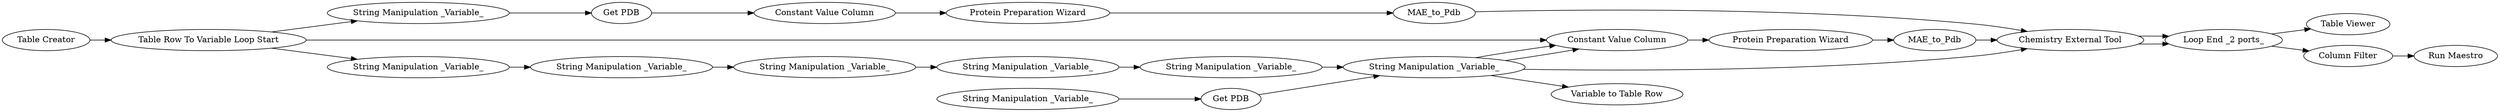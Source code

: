 digraph {
	15054 [label="Table Creator"]
	15081 [label="Table Viewer"]
	15082 [label="Chemistry External Tool"]
	15085 [label="Protein Preparation Wizard"]
	15086 [label=MAE_to_Pdb]
	15087 [label="Run Maestro"]
	15088 [label=MAE_to_Pdb]
	15057 [label="Get PDB"]
	15058 [label="String Manipulation _Variable_"]
	15061 [label="Constant Value Column"]
	15070 [label="Constant Value Column"]
	15072 [label="Get PDB"]
	15074 [label="String Manipulation _Variable_"]
	15075 [label="Constant Value Column"]
	15091 [label="Table Row To Variable Loop Start"]
	15092 [label="Protein Preparation Wizard"]
	15064 [label="String Manipulation _Variable_"]
	15065 [label="String Manipulation _Variable_"]
	15066 [label="String Manipulation _Variable_"]
	15067 [label="String Manipulation _Variable_"]
	15068 [label="String Manipulation _Variable_"]
	15069 [label="Variable to Table Row"]
	15070 [label="String Manipulation _Variable_"]
	15096 [label="Loop End _2 ports_"]
	15097 [label="Column Filter"]
	15057 -> 15061
	15058 -> 15057
	15070 -> 15075
	15072 -> 15070
	15074 -> 15072
	15064 -> 15067
	15065 -> 15066
	15066 -> 15064
	15067 -> 15068
	15068 -> 15070
	15070 -> 15069
	15054 -> 15091
	15082 -> 15096
	15082 -> 15096
	15085 -> 15086
	15086 -> 15082
	15088 -> 15082
	15061 -> 15092
	15075 -> 15085
	15091 -> 15075
	15091 -> 15058
	15091 -> 15065
	15092 -> 15088
	15070 -> 15075
	15070 -> 15082
	15096 -> 15097
	15096 -> 15081
	15097 -> 15087
	rankdir=LR
}
